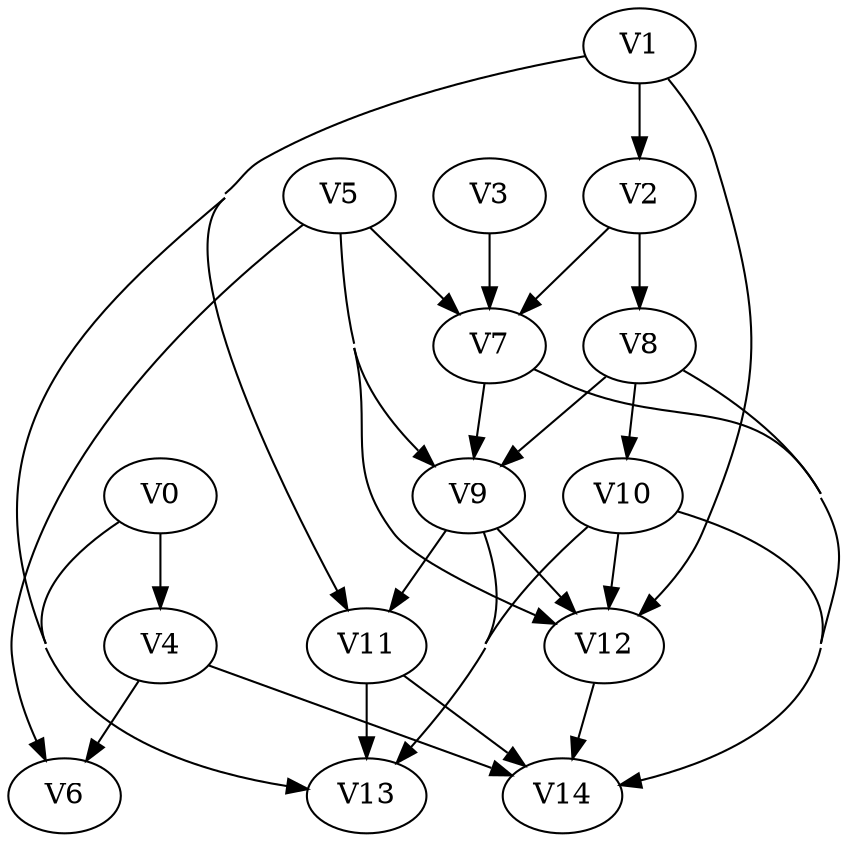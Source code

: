 strict digraph my_dotgraph {
concentrate=True;
V0;
V1;
V2;
V3;
V4;
V5;
V6;
V7;
V8;
V9;
V10;
V11;
V12;
V13;
V14;
V0 -> V4;
V0 -> V13;
V1 -> V2;
V1 -> V11;
V1 -> V12;
V1 -> V13;
V2 -> V7;
V2 -> V8;
V3 -> V7;
V4 -> V6;
V4 -> V14;
V5 -> V6;
V5 -> V7;
V5 -> V9;
V5 -> V12;
V7 -> V9;
V7 -> V14;
V8 -> V9;
V8 -> V10;
V8 -> V14;
V9 -> V11;
V9 -> V12;
V9 -> V13;
V10 -> V12;
V10 -> V13;
V10 -> V14;
V11 -> V13;
V11 -> V14;
V12 -> V14;
}